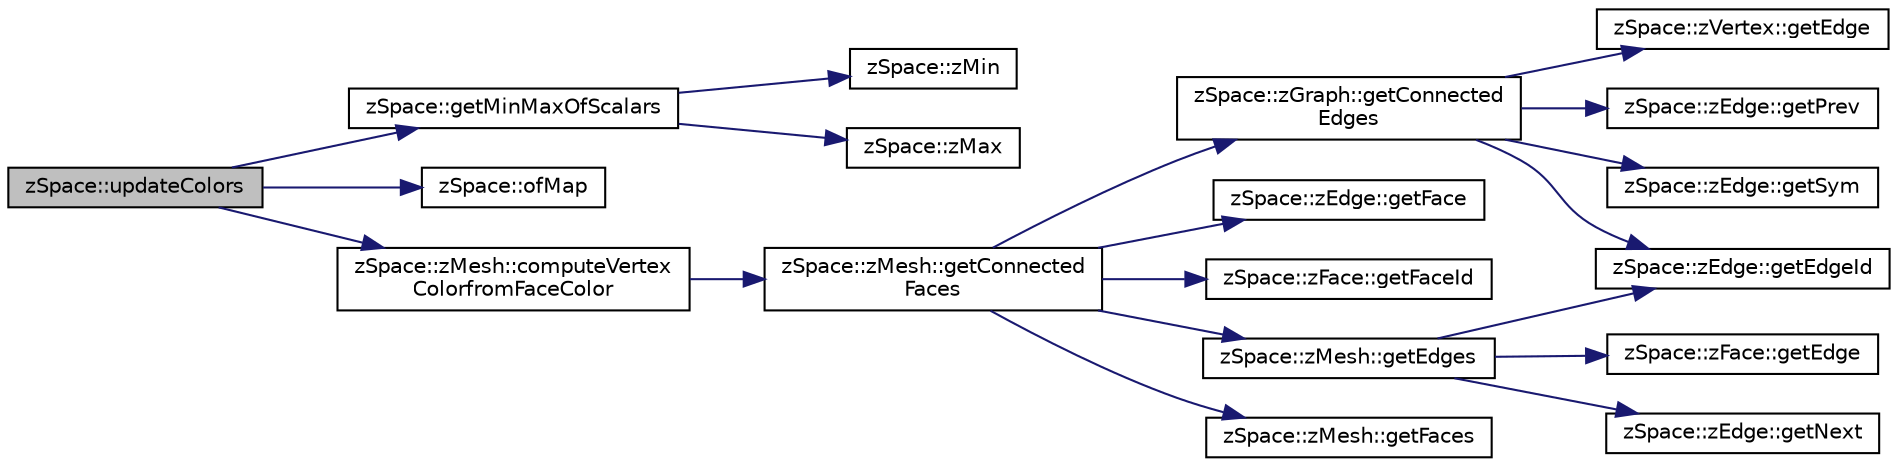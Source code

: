 digraph "zSpace::updateColors"
{
 // LATEX_PDF_SIZE
  edge [fontname="Helvetica",fontsize="10",labelfontname="Helvetica",labelfontsize="10"];
  node [fontname="Helvetica",fontsize="10",shape=record];
  rankdir="LR";
  Node270 [label="zSpace::updateColors",height=0.2,width=0.4,color="black", fillcolor="grey75", style="filled", fontcolor="black",tooltip="This method updates the color values of the field mesh based on the scalar values...."];
  Node270 -> Node271 [color="midnightblue",fontsize="10",style="solid",fontname="Helvetica"];
  Node271 [label="zSpace::getMinMaxOfScalars",height=0.2,width=0.4,color="black", fillcolor="white", style="filled",URL="$group__z_field_utilities.html#ga9ff370b9c2198d7f4a19d3ebbe75529f",tooltip="This method computes the min and max scalar values at the given Scalars buffer."];
  Node271 -> Node272 [color="midnightblue",fontsize="10",style="solid",fontname="Helvetica"];
  Node272 [label="zSpace::zMin",height=0.2,width=0.4,color="black", fillcolor="white", style="filled",URL="$group__z_core_utilities.html#ga2eb6fc5b163e7ebfbc3af744f9dfe8bd",tooltip="This method returns the minimum of the two input values."];
  Node271 -> Node273 [color="midnightblue",fontsize="10",style="solid",fontname="Helvetica"];
  Node273 [label="zSpace::zMax",height=0.2,width=0.4,color="black", fillcolor="white", style="filled",URL="$group__z_core_utilities.html#gacb877a2c4d1cc7223201689ba437d5dd",tooltip="This method returns the maximum of the two input values."];
  Node270 -> Node274 [color="midnightblue",fontsize="10",style="solid",fontname="Helvetica"];
  Node274 [label="zSpace::ofMap",height=0.2,width=0.4,color="black", fillcolor="white", style="filled",URL="$group__z_core_utilities.html#ga772c31654e2dcf5f5ac0a884f3f9612a",tooltip="This method maps the input value from the input domain to output domain."];
  Node270 -> Node275 [color="midnightblue",fontsize="10",style="solid",fontname="Helvetica"];
  Node275 [label="zSpace::zMesh::computeVertex\lColorfromFaceColor",height=0.2,width=0.4,color="black", fillcolor="white", style="filled",URL="$classz_space_1_1z_mesh.html#ae519ccec31ffee9fa16596724e04130c",tooltip="This method computes the vertex colors based on the face colors."];
  Node275 -> Node276 [color="midnightblue",fontsize="10",style="solid",fontname="Helvetica"];
  Node276 [label="zSpace::zMesh::getConnected\lFaces",height=0.2,width=0.4,color="black", fillcolor="white", style="filled",URL="$classz_space_1_1z_mesh.html#af37006a17bd4e6945860281a4cbef861",tooltip="This method gets the faces connected to input zVertex or zFace."];
  Node276 -> Node277 [color="midnightblue",fontsize="10",style="solid",fontname="Helvetica"];
  Node277 [label="zSpace::zGraph::getConnected\lEdges",height=0.2,width=0.4,color="black", fillcolor="white", style="filled",URL="$classz_space_1_1z_graph.html#ab623e9a3bfc70e1f140b911cb0645bd2",tooltip="This method gets the edges connected to input zVertex or zEdge."];
  Node277 -> Node278 [color="midnightblue",fontsize="10",style="solid",fontname="Helvetica"];
  Node278 [label="zSpace::zVertex::getEdge",height=0.2,width=0.4,color="black", fillcolor="white", style="filled",URL="$classz_space_1_1z_vertex.html#a7d187864963f642666b8c3bcfecee6e9",tooltip="This method returns the associated edge of current zVertex."];
  Node277 -> Node279 [color="midnightblue",fontsize="10",style="solid",fontname="Helvetica"];
  Node279 [label="zSpace::zEdge::getEdgeId",height=0.2,width=0.4,color="black", fillcolor="white", style="filled",URL="$classz_space_1_1z_edge.html#acd6947ccba055fa6c31d6d386fe68e12",tooltip="This method returns the edgeId of current zEdge."];
  Node277 -> Node280 [color="midnightblue",fontsize="10",style="solid",fontname="Helvetica"];
  Node280 [label="zSpace::zEdge::getPrev",height=0.2,width=0.4,color="black", fillcolor="white", style="filled",URL="$classz_space_1_1z_edge.html#a01d9d153f7c5ec381474e815384f7d30",tooltip="This method returns the previous edge of current zEdge."];
  Node277 -> Node281 [color="midnightblue",fontsize="10",style="solid",fontname="Helvetica"];
  Node281 [label="zSpace::zEdge::getSym",height=0.2,width=0.4,color="black", fillcolor="white", style="filled",URL="$classz_space_1_1z_edge.html#a461679ac74cc371ad32e94092848f536",tooltip="This method returns the symmetry edge of current zEdge."];
  Node276 -> Node282 [color="midnightblue",fontsize="10",style="solid",fontname="Helvetica"];
  Node282 [label="zSpace::zEdge::getFace",height=0.2,width=0.4,color="black", fillcolor="white", style="filled",URL="$classz_space_1_1z_edge.html#a5646e5bc6a828a39ea287c3c78cfefc9",tooltip="This method returns the face pointed to by the current zEdge."];
  Node276 -> Node283 [color="midnightblue",fontsize="10",style="solid",fontname="Helvetica"];
  Node283 [label="zSpace::zFace::getFaceId",height=0.2,width=0.4,color="black", fillcolor="white", style="filled",URL="$classz_space_1_1z_face.html#a117849660e4f7f800a8562a61964c8e9",tooltip="This method returns the faceId of current zFace."];
  Node276 -> Node284 [color="midnightblue",fontsize="10",style="solid",fontname="Helvetica"];
  Node284 [label="zSpace::zMesh::getEdges",height=0.2,width=0.4,color="black", fillcolor="white", style="filled",URL="$classz_space_1_1z_mesh.html#aa705d823873a948a1b62723f24a921b2",tooltip="This method gets the edges of a zFace."];
  Node284 -> Node285 [color="midnightblue",fontsize="10",style="solid",fontname="Helvetica"];
  Node285 [label="zSpace::zFace::getEdge",height=0.2,width=0.4,color="black", fillcolor="white", style="filled",URL="$classz_space_1_1z_face.html#a69a14a515b179226aad1cbc3d7663163",tooltip="This method returns the associated edge of current zFace."];
  Node284 -> Node279 [color="midnightblue",fontsize="10",style="solid",fontname="Helvetica"];
  Node284 -> Node286 [color="midnightblue",fontsize="10",style="solid",fontname="Helvetica"];
  Node286 [label="zSpace::zEdge::getNext",height=0.2,width=0.4,color="black", fillcolor="white", style="filled",URL="$classz_space_1_1z_edge.html#a3bce594c06fc4450ce8af3c0b98e2ae3",tooltip="This method returns the next edge of current zEdge."];
  Node276 -> Node287 [color="midnightblue",fontsize="10",style="solid",fontname="Helvetica"];
  Node287 [label="zSpace::zMesh::getFaces",height=0.2,width=0.4,color="black", fillcolor="white", style="filled",URL="$classz_space_1_1z_mesh.html#a54de57657a7d157447b019fab56e2765",tooltip="This method gets the faces attached to input zEdge."];
}
